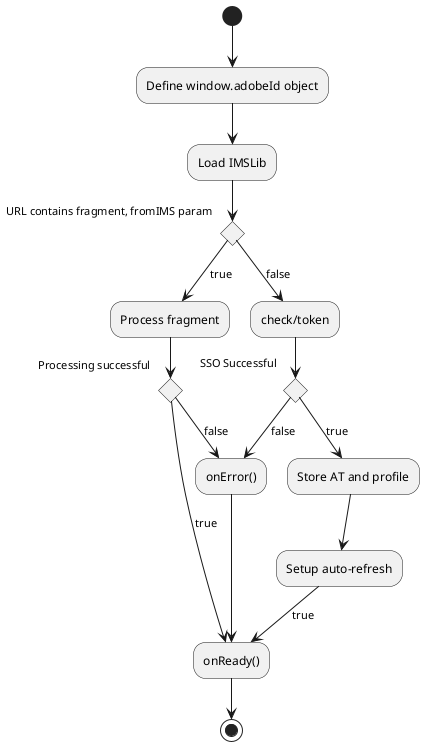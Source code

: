 @startuml
(*) -down-> "Define window.adobeId object"
-down-> "Load IMSLib"
if "URL contains fragment, fromIMS param" then
-down->[true] "Process fragment"
if "Processing successful" then
-down->[true] "onReady()"
-down-> (*)
else
-down->[false] "onError()"
-down->"onReady()"
endif
else
-down->[false] "check/token"
if "SSO Successful" then
-down->[true] "Store AT and profile"
-down-> "Setup auto-refresh"
-down->[true] "onReady()"
else
-down->[false] "onError()"
endif
endif
@enduml